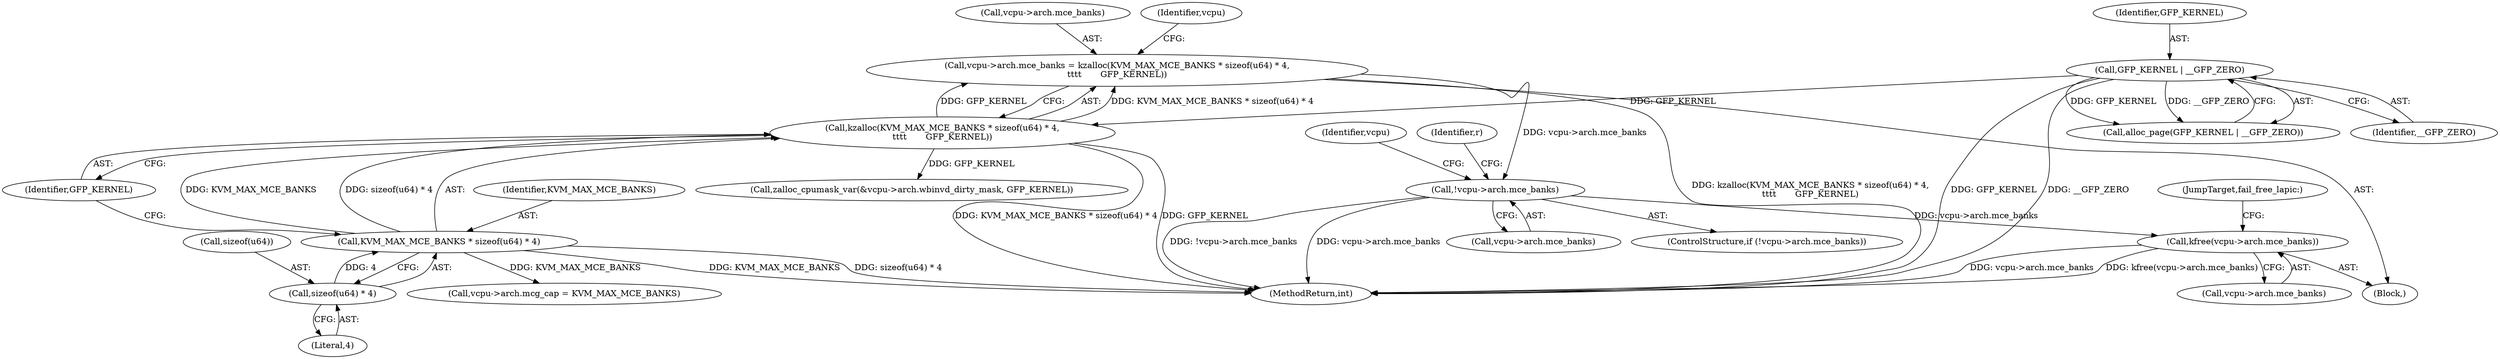 digraph "0_linux_0b79459b482e85cb7426aa7da683a9f2c97aeae1@API" {
"1000281" [label="(Call,kfree(vcpu->arch.mce_banks))"];
"1000216" [label="(Call,!vcpu->arch.mce_banks)"];
"1000201" [label="(Call,vcpu->arch.mce_banks = kzalloc(KVM_MAX_MCE_BANKS * sizeof(u64) * 4,\n\t\t\t\t       GFP_KERNEL))"];
"1000207" [label="(Call,kzalloc(KVM_MAX_MCE_BANKS * sizeof(u64) * 4,\n\t\t\t\t       GFP_KERNEL))"];
"1000208" [label="(Call,KVM_MAX_MCE_BANKS * sizeof(u64) * 4)"];
"1000210" [label="(Call,sizeof(u64) * 4)"];
"1000152" [label="(Call,GFP_KERNEL | __GFP_ZERO)"];
"1000281" [label="(Call,kfree(vcpu->arch.mce_banks))"];
"1000154" [label="(Identifier,__GFP_ZERO)"];
"1000228" [label="(Call,vcpu->arch.mcg_cap = KVM_MAX_MCE_BANKS)"];
"1000282" [label="(Call,vcpu->arch.mce_banks)"];
"1000237" [label="(Call,zalloc_cpumask_var(&vcpu->arch.wbinvd_dirty_mask, GFP_KERNEL))"];
"1000153" [label="(Identifier,GFP_KERNEL)"];
"1000151" [label="(Call,alloc_page(GFP_KERNEL | __GFP_ZERO))"];
"1000216" [label="(Call,!vcpu->arch.mce_banks)"];
"1000219" [label="(Identifier,vcpu)"];
"1000209" [label="(Identifier,KVM_MAX_MCE_BANKS)"];
"1000202" [label="(Call,vcpu->arch.mce_banks)"];
"1000287" [label="(JumpTarget,fail_free_lapic:)"];
"1000211" [label="(Call,sizeof(u64))"];
"1000305" [label="(MethodReturn,int)"];
"1000152" [label="(Call,GFP_KERNEL | __GFP_ZERO)"];
"1000207" [label="(Call,kzalloc(KVM_MAX_MCE_BANKS * sizeof(u64) * 4,\n\t\t\t\t       GFP_KERNEL))"];
"1000102" [label="(Block,)"];
"1000201" [label="(Call,vcpu->arch.mce_banks = kzalloc(KVM_MAX_MCE_BANKS * sizeof(u64) * 4,\n\t\t\t\t       GFP_KERNEL))"];
"1000231" [label="(Identifier,vcpu)"];
"1000214" [label="(Identifier,GFP_KERNEL)"];
"1000217" [label="(Call,vcpu->arch.mce_banks)"];
"1000224" [label="(Identifier,r)"];
"1000208" [label="(Call,KVM_MAX_MCE_BANKS * sizeof(u64) * 4)"];
"1000213" [label="(Literal,4)"];
"1000210" [label="(Call,sizeof(u64) * 4)"];
"1000215" [label="(ControlStructure,if (!vcpu->arch.mce_banks))"];
"1000281" -> "1000102"  [label="AST: "];
"1000281" -> "1000282"  [label="CFG: "];
"1000282" -> "1000281"  [label="AST: "];
"1000287" -> "1000281"  [label="CFG: "];
"1000281" -> "1000305"  [label="DDG: vcpu->arch.mce_banks"];
"1000281" -> "1000305"  [label="DDG: kfree(vcpu->arch.mce_banks)"];
"1000216" -> "1000281"  [label="DDG: vcpu->arch.mce_banks"];
"1000216" -> "1000215"  [label="AST: "];
"1000216" -> "1000217"  [label="CFG: "];
"1000217" -> "1000216"  [label="AST: "];
"1000224" -> "1000216"  [label="CFG: "];
"1000231" -> "1000216"  [label="CFG: "];
"1000216" -> "1000305"  [label="DDG: !vcpu->arch.mce_banks"];
"1000216" -> "1000305"  [label="DDG: vcpu->arch.mce_banks"];
"1000201" -> "1000216"  [label="DDG: vcpu->arch.mce_banks"];
"1000201" -> "1000102"  [label="AST: "];
"1000201" -> "1000207"  [label="CFG: "];
"1000202" -> "1000201"  [label="AST: "];
"1000207" -> "1000201"  [label="AST: "];
"1000219" -> "1000201"  [label="CFG: "];
"1000201" -> "1000305"  [label="DDG: kzalloc(KVM_MAX_MCE_BANKS * sizeof(u64) * 4,\n\t\t\t\t       GFP_KERNEL)"];
"1000207" -> "1000201"  [label="DDG: KVM_MAX_MCE_BANKS * sizeof(u64) * 4"];
"1000207" -> "1000201"  [label="DDG: GFP_KERNEL"];
"1000207" -> "1000214"  [label="CFG: "];
"1000208" -> "1000207"  [label="AST: "];
"1000214" -> "1000207"  [label="AST: "];
"1000207" -> "1000305"  [label="DDG: GFP_KERNEL"];
"1000207" -> "1000305"  [label="DDG: KVM_MAX_MCE_BANKS * sizeof(u64) * 4"];
"1000208" -> "1000207"  [label="DDG: KVM_MAX_MCE_BANKS"];
"1000208" -> "1000207"  [label="DDG: sizeof(u64) * 4"];
"1000152" -> "1000207"  [label="DDG: GFP_KERNEL"];
"1000207" -> "1000237"  [label="DDG: GFP_KERNEL"];
"1000208" -> "1000210"  [label="CFG: "];
"1000209" -> "1000208"  [label="AST: "];
"1000210" -> "1000208"  [label="AST: "];
"1000214" -> "1000208"  [label="CFG: "];
"1000208" -> "1000305"  [label="DDG: KVM_MAX_MCE_BANKS"];
"1000208" -> "1000305"  [label="DDG: sizeof(u64) * 4"];
"1000210" -> "1000208"  [label="DDG: 4"];
"1000208" -> "1000228"  [label="DDG: KVM_MAX_MCE_BANKS"];
"1000210" -> "1000213"  [label="CFG: "];
"1000211" -> "1000210"  [label="AST: "];
"1000213" -> "1000210"  [label="AST: "];
"1000152" -> "1000151"  [label="AST: "];
"1000152" -> "1000154"  [label="CFG: "];
"1000153" -> "1000152"  [label="AST: "];
"1000154" -> "1000152"  [label="AST: "];
"1000151" -> "1000152"  [label="CFG: "];
"1000152" -> "1000305"  [label="DDG: GFP_KERNEL"];
"1000152" -> "1000305"  [label="DDG: __GFP_ZERO"];
"1000152" -> "1000151"  [label="DDG: GFP_KERNEL"];
"1000152" -> "1000151"  [label="DDG: __GFP_ZERO"];
}
